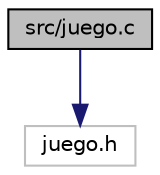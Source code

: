 digraph "src/juego.c"
{
 // LATEX_PDF_SIZE
  edge [fontname="Helvetica",fontsize="10",labelfontname="Helvetica",labelfontsize="10"];
  node [fontname="Helvetica",fontsize="10",shape=record];
  Node1 [label="src/juego.c",height=0.2,width=0.4,color="black", fillcolor="grey75", style="filled", fontcolor="black",tooltip="Este archivo contiene todas las funciones referentes al juego."];
  Node1 -> Node2 [color="midnightblue",fontsize="10",style="solid",fontname="Helvetica"];
  Node2 [label="juego.h",height=0.2,width=0.4,color="grey75", fillcolor="white", style="filled",tooltip=" "];
}
